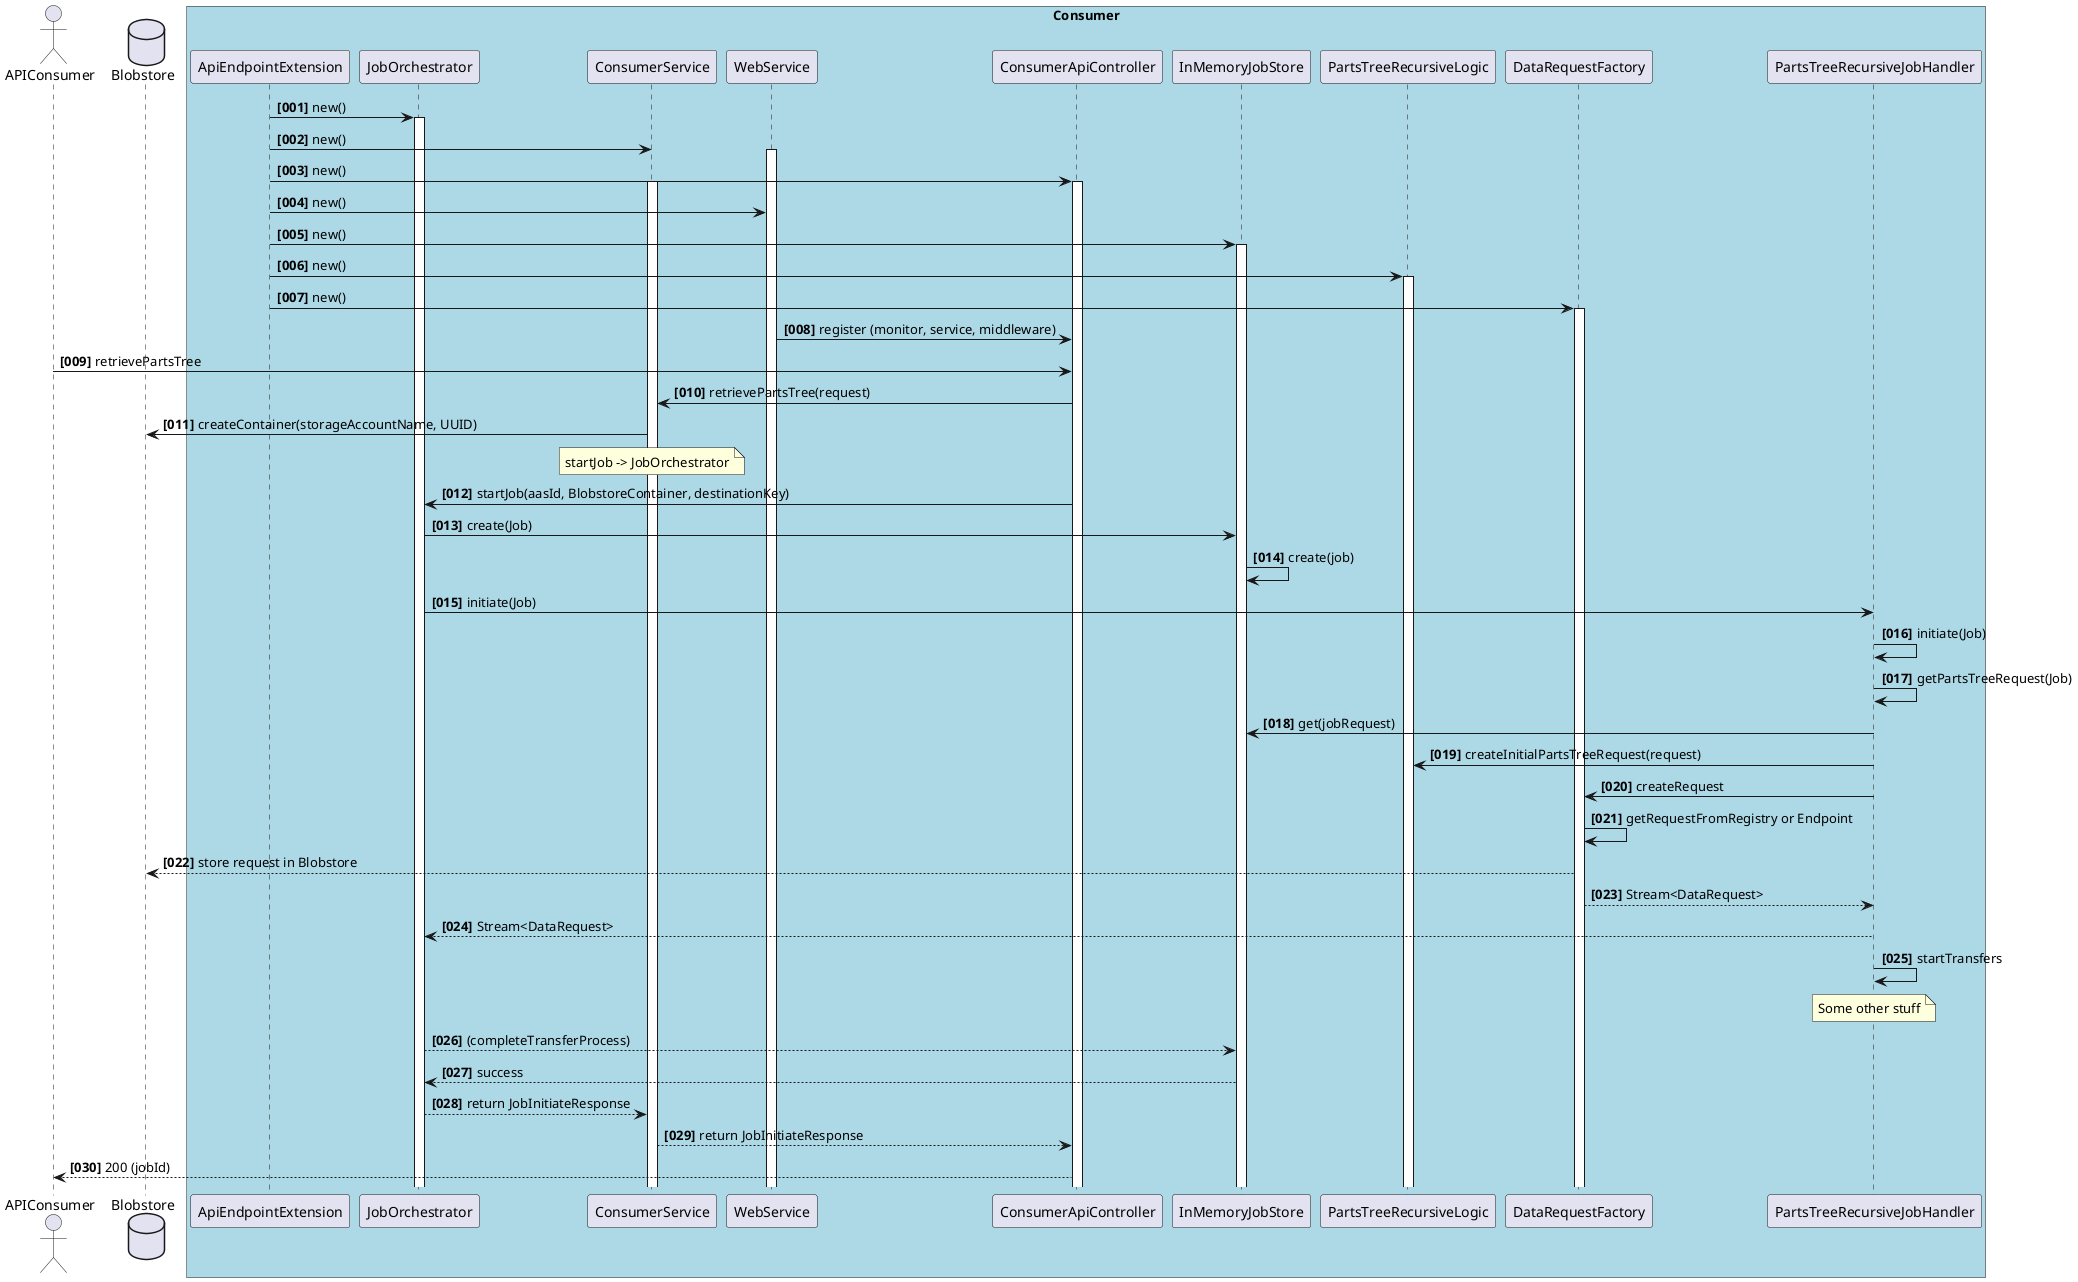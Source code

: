 @startuml

actor APIConsumer
database Blobstore

autonumber "<b>[000]"

box "Consumer" #LightBlue
ApiEndpointExtension -> JobOrchestrator: new()
activate JobOrchestrator
ApiEndpointExtension -> ConsumerService: new()

activate WebService
ApiEndpointExtension -> ConsumerApiController: new()
activate ConsumerApiController
activate ConsumerService
ApiEndpointExtension -> WebService: new()
ApiEndpointExtension -> InMemoryJobStore: new()
activate InMemoryJobStore
ApiEndpointExtension ->  PartsTreeRecursiveLogic: new()
activate PartsTreeRecursiveLogic
ApiEndpointExtension ->  DataRequestFactory: new()
activate DataRequestFactory


WebService -> ConsumerApiController: register (monitor, service, middleware)

APIConsumer -> ConsumerApiController: retrievePartsTree
ConsumerApiController -> ConsumerService : retrievePartsTree(request)
ConsumerService -> Blobstore : createContainer(storageAccountName, UUID)
note over ConsumerService
startJob -> JobOrchestrator
end note
ConsumerApiController -> JobOrchestrator: startJob(aasId, BlobstoreContainer, destinationKey)
JobOrchestrator -> InMemoryJobStore: create(Job)


InMemoryJobStore -> InMemoryJobStore: create(job)
JobOrchestrator -> PartsTreeRecursiveJobHandler: initiate(Job)
PartsTreeRecursiveJobHandler -> PartsTreeRecursiveJobHandler: initiate(Job)
PartsTreeRecursiveJobHandler -> PartsTreeRecursiveJobHandler: getPartsTreeRequest(Job)
PartsTreeRecursiveJobHandler -> InMemoryJobStore : get(jobRequest)


PartsTreeRecursiveJobHandler -> PartsTreeRecursiveLogic : createInitialPartsTreeRequest(request)
PartsTreeRecursiveJobHandler -> DataRequestFactory :createRequest
DataRequestFactory -> DataRequestFactory: getRequestFromRegistry or Endpoint
DataRequestFactory --> Blobstore: store request in Blobstore
PartsTreeRecursiveJobHandler <-- DataRequestFactory: Stream<DataRequest>
JobOrchestrator <-- PartsTreeRecursiveJobHandler: Stream<DataRequest>
PartsTreeRecursiveJobHandler -> PartsTreeRecursiveJobHandler:startTransfers
note over PartsTreeRecursiveJobHandler
    Some other stuff
end note
JobOrchestrator --> InMemoryJobStore: (completeTransferProcess)
JobOrchestrator <-- InMemoryJobStore: success
ConsumerService <-- JobOrchestrator:  return JobInitiateResponse
ConsumerApiController <-- ConsumerService:  return JobInitiateResponse
APIConsumer <-- ConsumerApiController: 200 (jobId)



@enduml